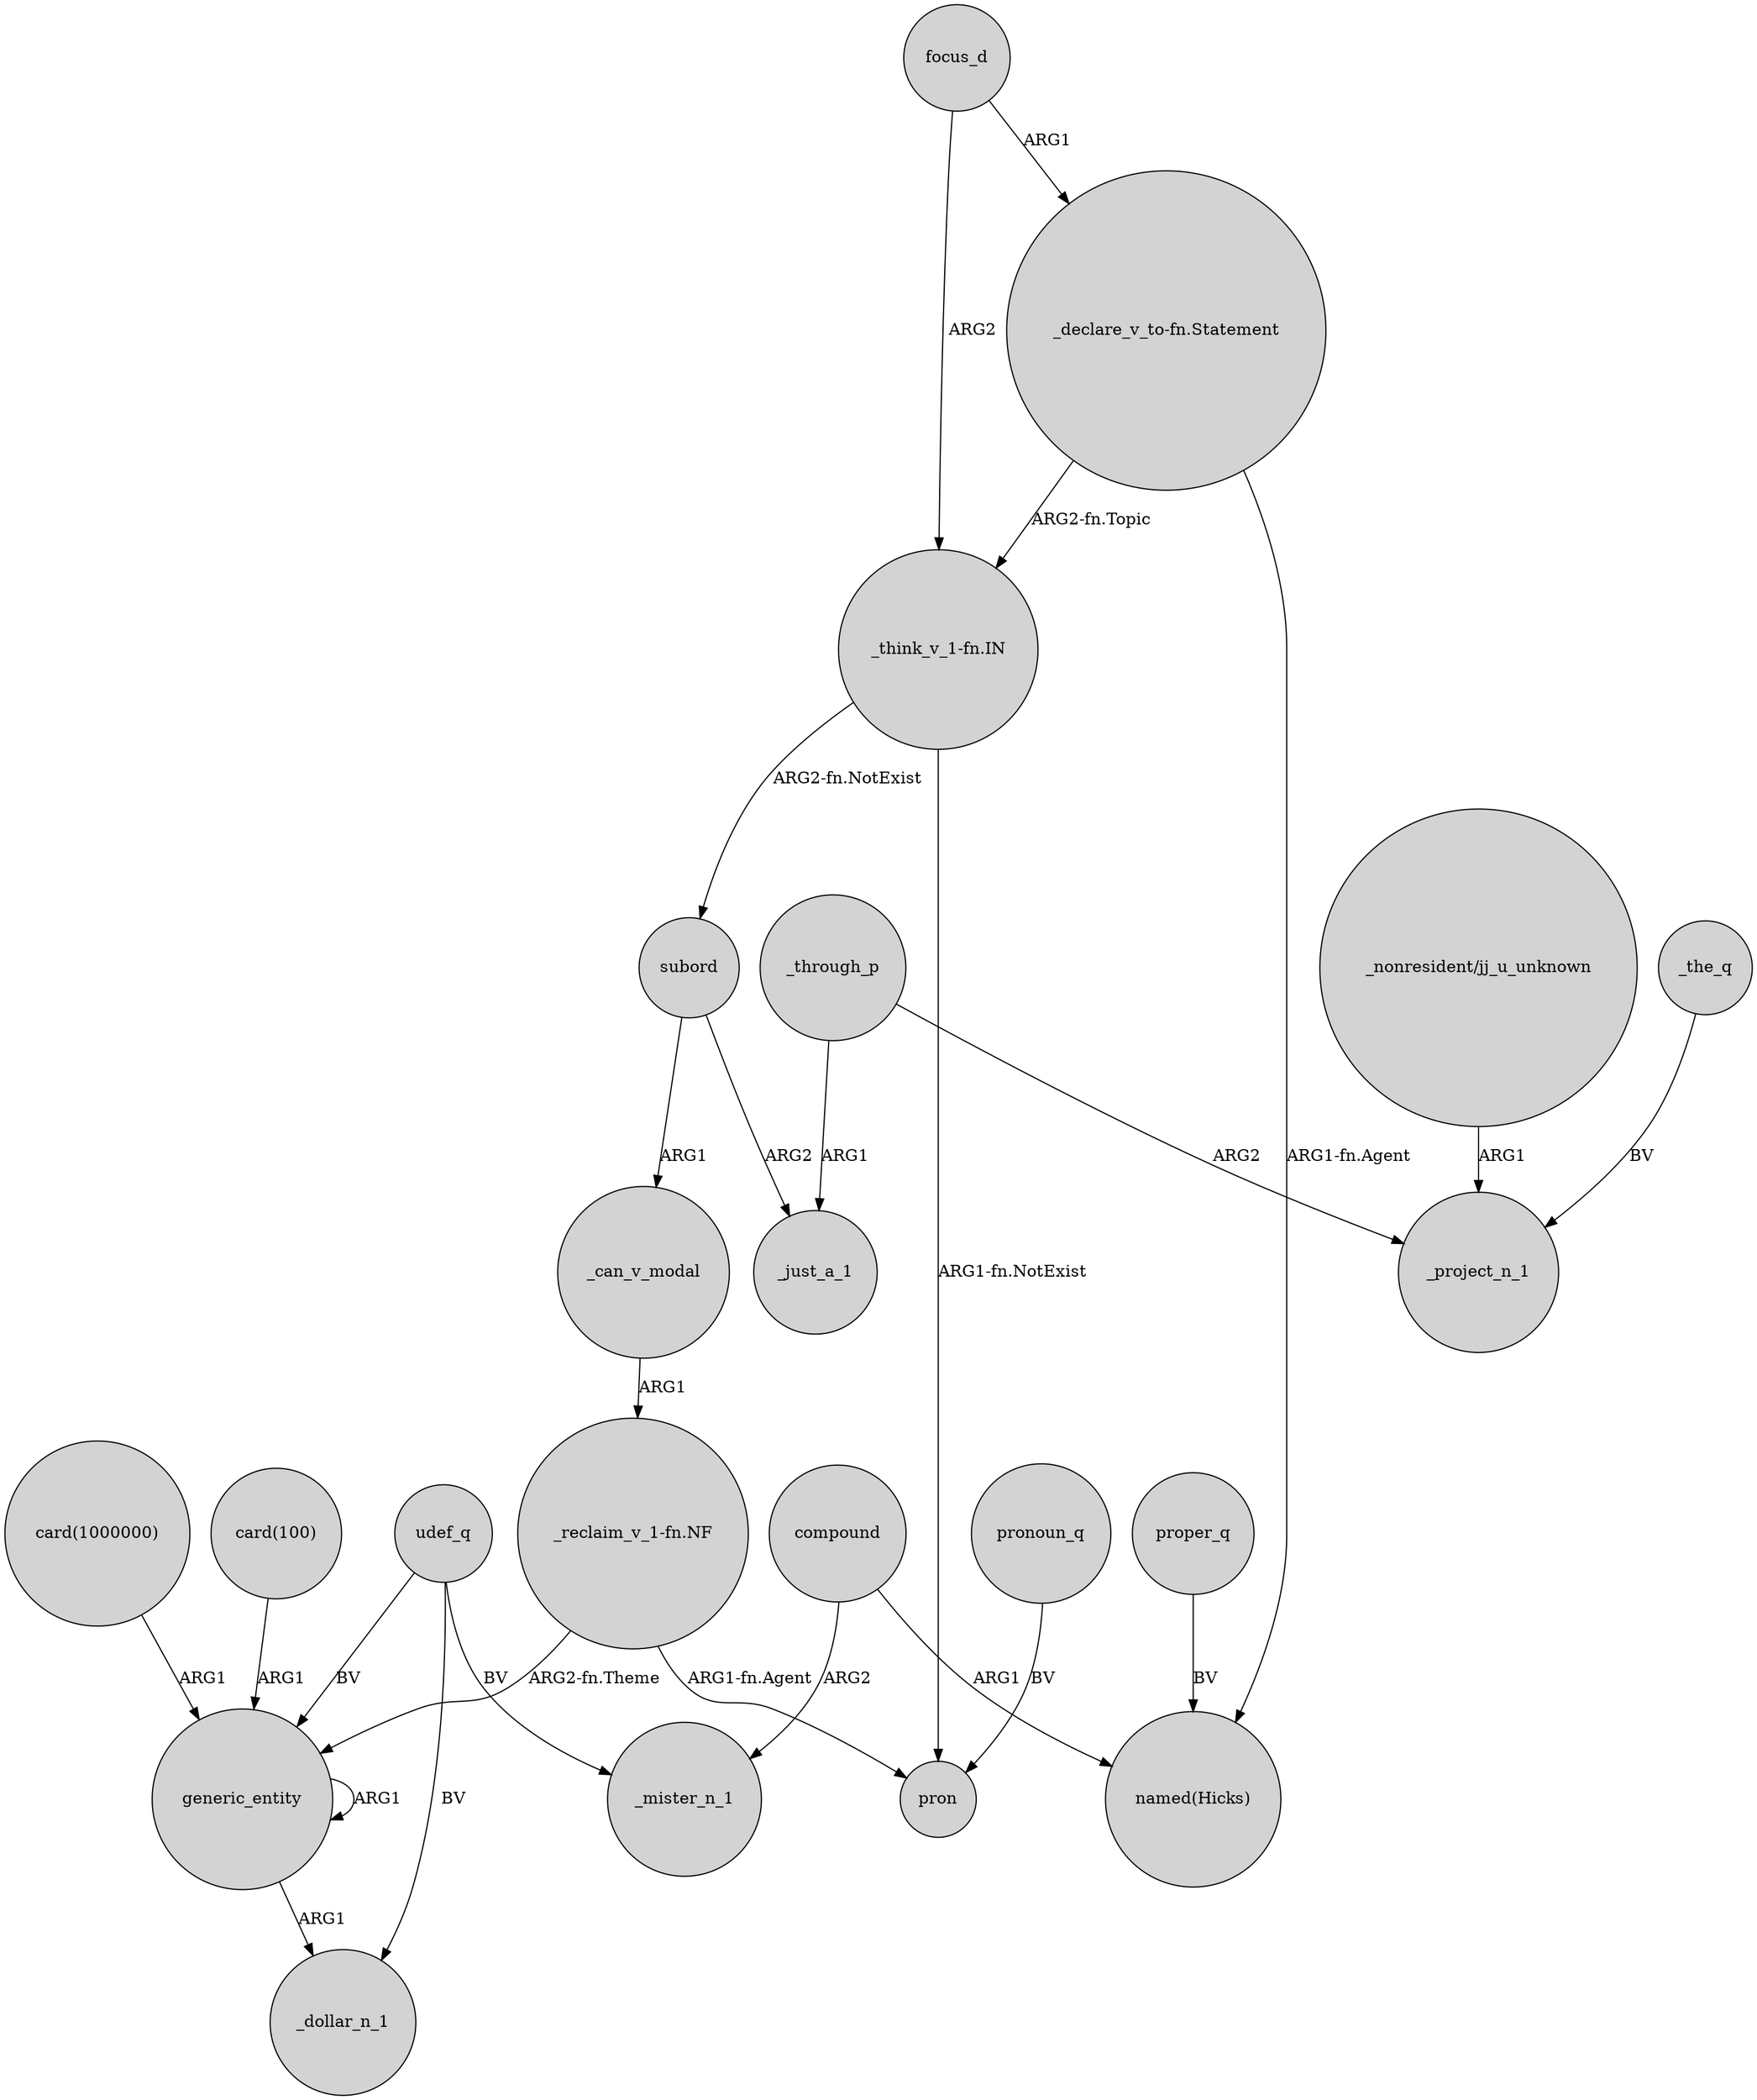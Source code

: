 digraph {
	node [shape=circle style=filled]
	"card(1000000)" -> generic_entity [label=ARG1]
	focus_d -> "_think_v_1-fn.IN" [label=ARG2]
	udef_q -> generic_entity [label=BV]
	"card(100)" -> generic_entity [label=ARG1]
	"_think_v_1-fn.IN" -> pron [label="ARG1-fn.NotExist"]
	compound -> _mister_n_1 [label=ARG2]
	_the_q -> _project_n_1 [label=BV]
	udef_q -> _mister_n_1 [label=BV]
	"_reclaim_v_1-fn.NF" -> pron [label="ARG1-fn.Agent"]
	_through_p -> _just_a_1 [label=ARG1]
	"_declare_v_to-fn.Statement" -> "_think_v_1-fn.IN" [label="ARG2-fn.Topic"]
	_through_p -> _project_n_1 [label=ARG2]
	generic_entity -> generic_entity [label=ARG1]
	subord -> _just_a_1 [label=ARG2]
	"_think_v_1-fn.IN" -> subord [label="ARG2-fn.NotExist"]
	proper_q -> "named(Hicks)" [label=BV]
	generic_entity -> _dollar_n_1 [label=ARG1]
	pronoun_q -> pron [label=BV]
	focus_d -> "_declare_v_to-fn.Statement" [label=ARG1]
	"_nonresident/jj_u_unknown" -> _project_n_1 [label=ARG1]
	"_reclaim_v_1-fn.NF" -> generic_entity [label="ARG2-fn.Theme"]
	compound -> "named(Hicks)" [label=ARG1]
	"_declare_v_to-fn.Statement" -> "named(Hicks)" [label="ARG1-fn.Agent"]
	subord -> _can_v_modal [label=ARG1]
	_can_v_modal -> "_reclaim_v_1-fn.NF" [label=ARG1]
	udef_q -> _dollar_n_1 [label=BV]
}
